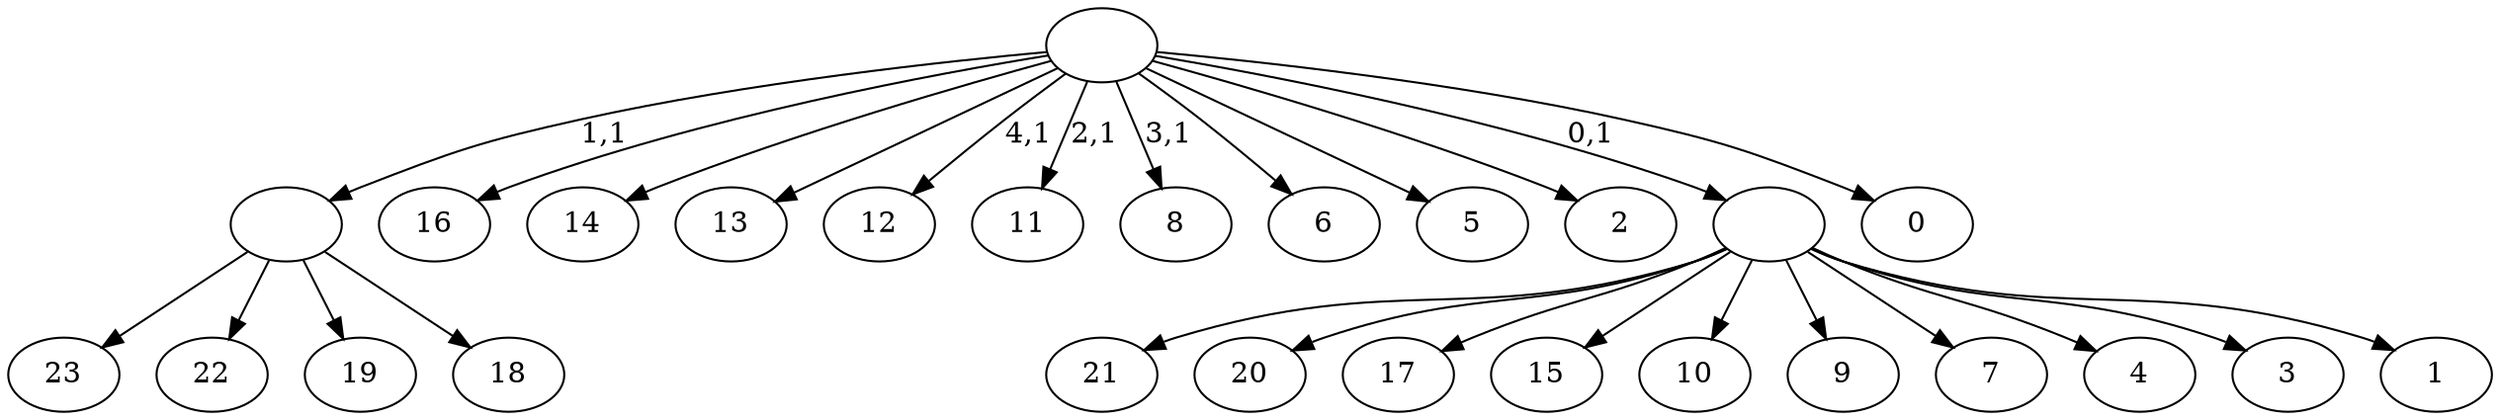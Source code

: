digraph T {
	29 [label="23"]
	28 [label="22"]
	27 [label="21"]
	26 [label="20"]
	25 [label="19"]
	24 [label="18"]
	23 [label=""]
	22 [label="17"]
	21 [label="16"]
	20 [label="15"]
	19 [label="14"]
	18 [label="13"]
	17 [label="12"]
	15 [label="11"]
	13 [label="10"]
	12 [label="9"]
	11 [label="8"]
	9 [label="7"]
	8 [label="6"]
	7 [label="5"]
	6 [label="4"]
	5 [label="3"]
	4 [label="2"]
	3 [label="1"]
	2 [label=""]
	1 [label="0"]
	0 [label=""]
	23 -> 29 [label=""]
	23 -> 28 [label=""]
	23 -> 25 [label=""]
	23 -> 24 [label=""]
	2 -> 27 [label=""]
	2 -> 26 [label=""]
	2 -> 22 [label=""]
	2 -> 20 [label=""]
	2 -> 13 [label=""]
	2 -> 12 [label=""]
	2 -> 9 [label=""]
	2 -> 6 [label=""]
	2 -> 5 [label=""]
	2 -> 3 [label=""]
	0 -> 11 [label="3,1"]
	0 -> 15 [label="2,1"]
	0 -> 17 [label="4,1"]
	0 -> 23 [label="1,1"]
	0 -> 21 [label=""]
	0 -> 19 [label=""]
	0 -> 18 [label=""]
	0 -> 8 [label=""]
	0 -> 7 [label=""]
	0 -> 4 [label=""]
	0 -> 2 [label="0,1"]
	0 -> 1 [label=""]
}
